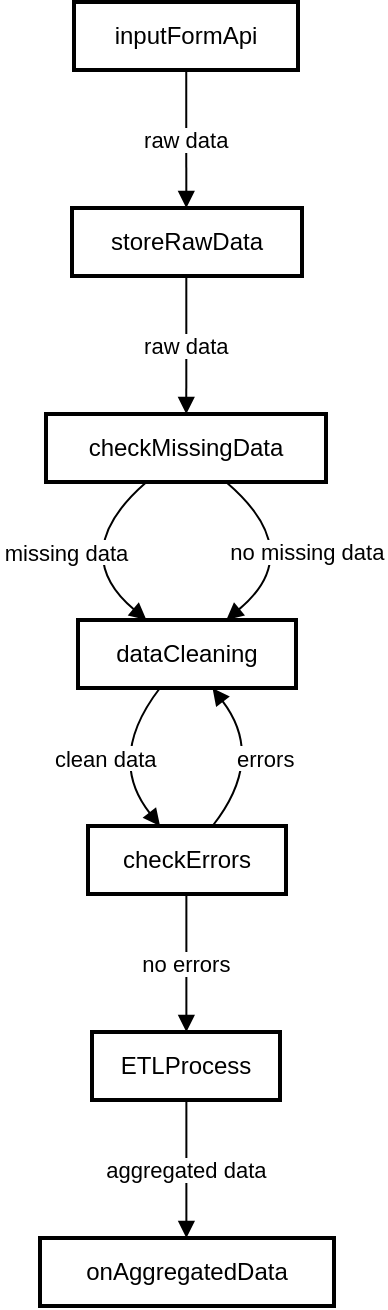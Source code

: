 <mxfile version="23.1.3" type="github">
  <diagram name="Page-1" id="GB9JbBWI2h12D6Ae8krZ">
    <mxGraphModel>
      <root>
        <mxCell id="0" />
        <mxCell id="1" parent="0" />
        <mxCell id="2" value="inputFormApi" style="whiteSpace=wrap;strokeWidth=2;" vertex="1" parent="1">
          <mxGeometry x="49" width="112" height="34" as="geometry" />
        </mxCell>
        <mxCell id="3" value="storeRawData" style="whiteSpace=wrap;strokeWidth=2;" vertex="1" parent="1">
          <mxGeometry x="48" y="103" width="115" height="34" as="geometry" />
        </mxCell>
        <mxCell id="4" value="checkMissingData" style="whiteSpace=wrap;strokeWidth=2;" vertex="1" parent="1">
          <mxGeometry x="35" y="206" width="140" height="34" as="geometry" />
        </mxCell>
        <mxCell id="5" value="dataCleaning" style="whiteSpace=wrap;strokeWidth=2;" vertex="1" parent="1">
          <mxGeometry x="51" y="309" width="109" height="34" as="geometry" />
        </mxCell>
        <mxCell id="6" value="checkErrors" style="whiteSpace=wrap;strokeWidth=2;" vertex="1" parent="1">
          <mxGeometry x="56" y="412" width="99" height="34" as="geometry" />
        </mxCell>
        <mxCell id="7" value="ETLProcess" style="whiteSpace=wrap;strokeWidth=2;" vertex="1" parent="1">
          <mxGeometry x="58" y="515" width="94" height="34" as="geometry" />
        </mxCell>
        <mxCell id="8" value="onAggregatedData" style="whiteSpace=wrap;strokeWidth=2;" vertex="1" parent="1">
          <mxGeometry x="32" y="618" width="147" height="34" as="geometry" />
        </mxCell>
        <mxCell id="9" value="raw data" style="curved=1;startArrow=none;endArrow=block;exitX=0.501;exitY=1;entryX=0.497;entryY=0;" edge="1" parent="1" source="2" target="3">
          <mxGeometry relative="1" as="geometry">
            <Array as="points" />
          </mxGeometry>
        </mxCell>
        <mxCell id="10" value="raw data" style="curved=1;startArrow=none;endArrow=block;exitX=0.497;exitY=1;entryX=0.501;entryY=0;" edge="1" parent="1" source="3" target="4">
          <mxGeometry relative="1" as="geometry">
            <Array as="points" />
          </mxGeometry>
        </mxCell>
        <mxCell id="11" value="missing data" style="curved=1;startArrow=none;endArrow=block;exitX=0.359;exitY=1;entryX=0.314;entryY=0;" edge="1" parent="1" source="4" target="5">
          <mxGeometry relative="1" as="geometry">
            <Array as="points">
              <mxPoint x="45" y="275" />
            </Array>
          </mxGeometry>
        </mxCell>
        <mxCell id="12" value="no missing data" style="curved=1;startArrow=none;endArrow=block;exitX=0.643;exitY=1;entryX=0.68;entryY=0;" edge="1" parent="1" source="4" target="5">
          <mxGeometry relative="1" as="geometry">
            <Array as="points">
              <mxPoint x="166" y="275" />
            </Array>
          </mxGeometry>
        </mxCell>
        <mxCell id="13" value="clean data" style="curved=1;startArrow=none;endArrow=block;exitX=0.376;exitY=1;entryX=0.364;entryY=0;" edge="1" parent="1" source="5" target="6">
          <mxGeometry relative="1" as="geometry">
            <Array as="points">
              <mxPoint x="65" y="378" />
            </Array>
          </mxGeometry>
        </mxCell>
        <mxCell id="14" value="errors" style="curved=1;startArrow=none;endArrow=block;exitX=0.629;exitY=0;entryX=0.617;entryY=1;" edge="1" parent="1" source="6" target="5">
          <mxGeometry relative="1" as="geometry">
            <Array as="points">
              <mxPoint x="145" y="378" />
            </Array>
          </mxGeometry>
        </mxCell>
        <mxCell id="15" value="no errors" style="curved=1;startArrow=none;endArrow=block;exitX=0.497;exitY=1;entryX=0.502;entryY=0;" edge="1" parent="1" source="6" target="7">
          <mxGeometry relative="1" as="geometry">
            <Array as="points" />
          </mxGeometry>
        </mxCell>
        <mxCell id="16" value="aggregated data" style="curved=1;startArrow=none;endArrow=block;exitX=0.502;exitY=1;entryX=0.498;entryY=0;" edge="1" parent="1" source="7" target="8">
          <mxGeometry relative="1" as="geometry">
            <Array as="points" />
          </mxGeometry>
        </mxCell>
      </root>
    </mxGraphModel>
  </diagram>
</mxfile>
